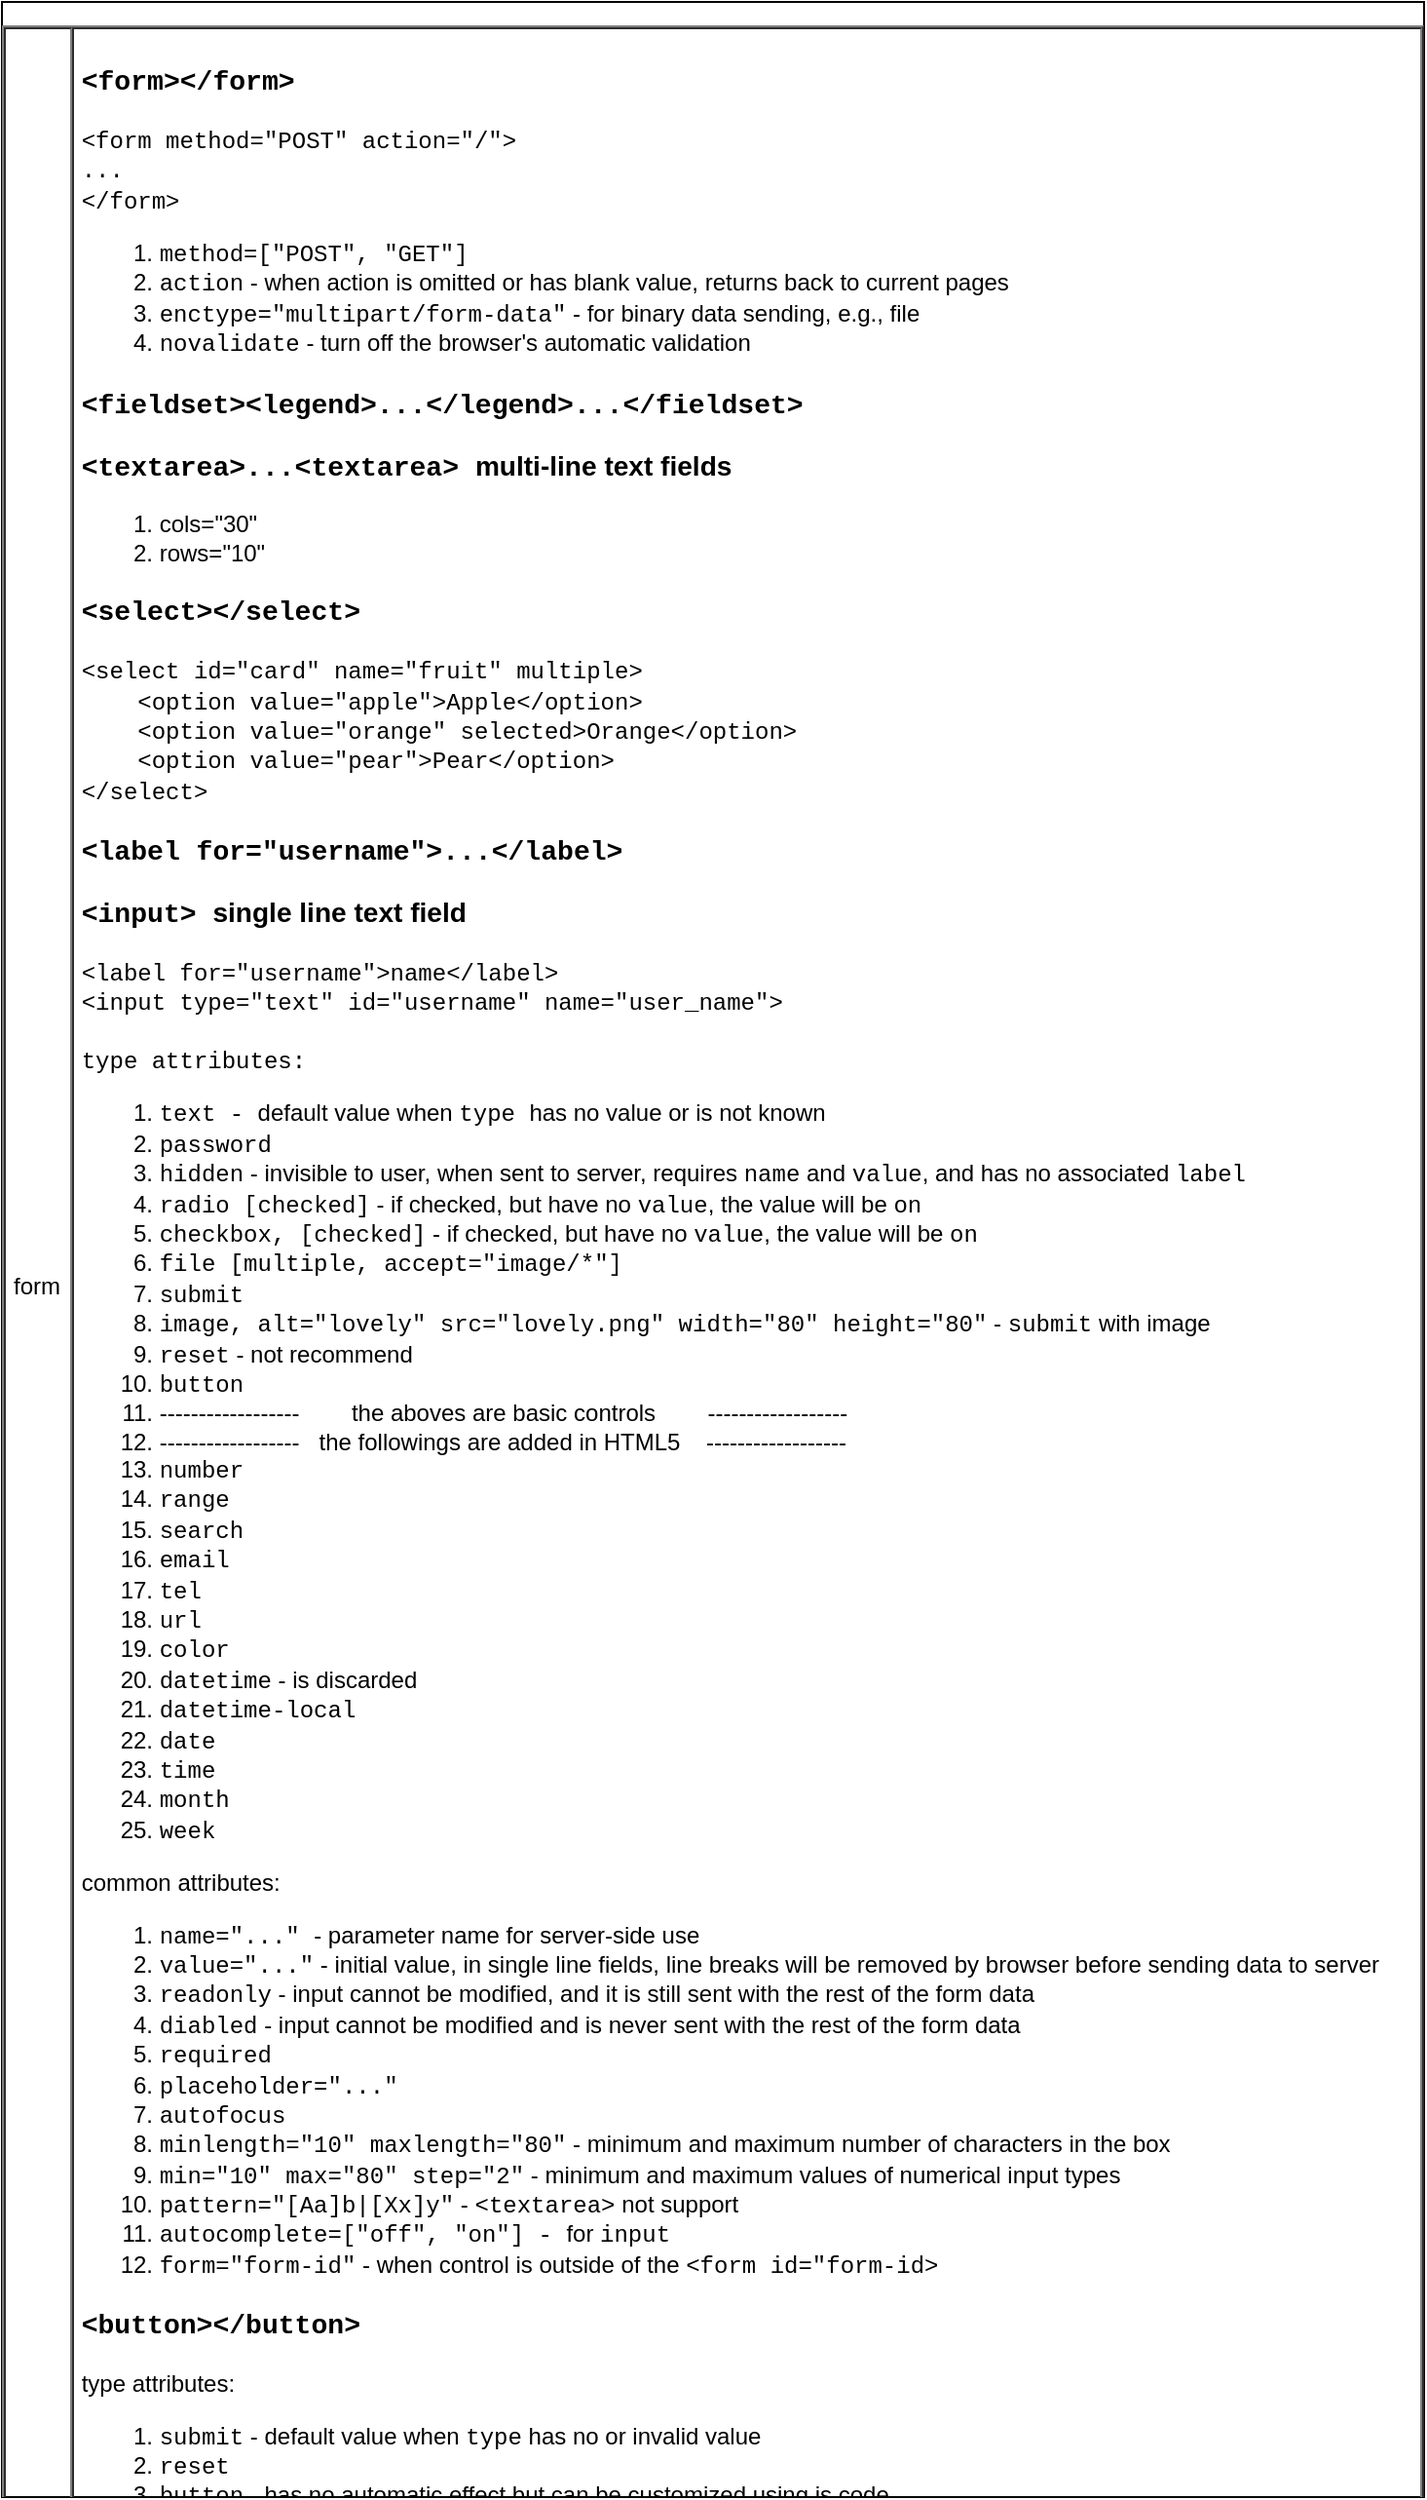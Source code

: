 <mxfile version="13.1.3">
    <diagram id="6hGFLwfOUW9BJ-s0fimq" name="html">
        <mxGraphModel dx="822" dy="480" grid="1" gridSize="10" guides="1" tooltips="1" connect="1" arrows="1" fold="1" page="1" pageScale="1" pageWidth="827" pageHeight="1169" math="0" shadow="0">
            <root>
                <mxCell id="0"/>
                <mxCell id="1" parent="0"/>
                <mxCell id="2" value="&lt;p&gt;&lt;/p&gt;&lt;table cellpadding=&quot;4&quot; cellspacing=&quot;0&quot; border=&quot;1&quot; style=&quot;font-size: 1em ; width: 100% ; height: 100%&quot;&gt;&lt;tbody&gt;&lt;tr&gt;&lt;td&gt;form&lt;br&gt;&lt;/td&gt;&lt;td&gt;&lt;h3&gt;&lt;font face=&quot;Courier New&quot;&gt;&amp;lt;form&amp;gt;&amp;lt;/form&amp;gt;&lt;/font&gt;&lt;/h3&gt;&lt;div&gt;&lt;font face=&quot;Courier New&quot;&gt;&amp;lt;form method=&quot;POST&quot; action=&quot;/&quot;&amp;gt;&lt;/font&gt;&lt;/div&gt;&lt;div&gt;&lt;font face=&quot;Courier New&quot;&gt;...&lt;/font&gt;&lt;/div&gt;&lt;div&gt;&lt;font face=&quot;Courier New&quot;&gt;&amp;lt;/form&amp;gt;&lt;/font&gt;&lt;/div&gt;&lt;div&gt;&lt;ol&gt;&lt;li&gt;&lt;font face=&quot;Courier New&quot;&gt;method=[&quot;POST&quot;, &quot;GET&quot;]&lt;/font&gt;&lt;/li&gt;&lt;li&gt;&lt;font face=&quot;Courier New&quot;&gt;action&lt;/font&gt;&amp;nbsp;- when action is omitted or has blank value, returns back to current pages&lt;/li&gt;&lt;li&gt;&lt;font face=&quot;Courier New&quot;&gt;enctype=&quot;multipart/form-data&quot;&lt;/font&gt;&amp;nbsp;- for binary data sending, e.g., file&lt;/li&gt;&lt;li&gt;&lt;font face=&quot;Courier New&quot;&gt;novalidate&lt;/font&gt; - turn off the browser's automatic validation&lt;/li&gt;&lt;/ol&gt;&lt;/div&gt;&lt;div&gt;&lt;h3&gt;&lt;font face=&quot;Courier New&quot;&gt;&amp;lt;fieldset&amp;gt;&amp;lt;legend&amp;gt;...&amp;lt;/legend&amp;gt;...&amp;lt;/fieldset&amp;gt;&lt;/font&gt;&lt;/h3&gt;&lt;/div&gt;&lt;h3&gt;&lt;font face=&quot;Courier New&quot;&gt;&amp;lt;textarea&amp;gt;...&amp;lt;textarea&amp;gt;&amp;nbsp;&lt;/font&gt;multi-line text fields&lt;/h3&gt;&lt;div&gt;&lt;ol&gt;&lt;li&gt;cols=&quot;30&quot;&lt;/li&gt;&lt;li&gt;rows=&quot;10&quot;&lt;/li&gt;&lt;/ol&gt;&lt;/div&gt;&lt;h3&gt;&lt;font face=&quot;Courier New&quot;&gt;&amp;lt;select&amp;gt;&amp;lt;/select&amp;gt;&lt;/font&gt;&lt;/h3&gt;&lt;div&gt;&lt;font face=&quot;Courier New&quot;&gt;&amp;lt;select id=&quot;card&quot; name=&quot;fruit&quot; multiple&amp;gt;&lt;/font&gt;&lt;/div&gt;&lt;div&gt;&lt;font face=&quot;Courier New&quot;&gt;&amp;nbsp; &amp;nbsp; &amp;lt;option value=&quot;apple&quot;&amp;gt;Apple&amp;lt;/option&amp;gt;&lt;/font&gt;&lt;/div&gt;&lt;div&gt;&lt;font face=&quot;Courier New&quot;&gt;&amp;nbsp; &amp;nbsp; &amp;lt;option value=&quot;orange&quot; selected&amp;gt;Orange&amp;lt;/option&amp;gt;&lt;/font&gt;&lt;/div&gt;&lt;div&gt;&lt;font face=&quot;Courier New&quot;&gt;&amp;nbsp; &amp;nbsp; &amp;lt;option value=&quot;pear&quot;&amp;gt;Pear&amp;lt;/option&amp;gt;&lt;/font&gt;&lt;/div&gt;&lt;div&gt;&lt;font face=&quot;Courier New&quot;&gt;&amp;lt;/select&amp;gt;&lt;br&gt;&lt;/font&gt;&lt;/div&gt;&lt;h3&gt;&lt;font face=&quot;Courier New&quot;&gt;&amp;lt;label for=&quot;username&quot;&amp;gt;...&amp;lt;/label&amp;gt;&lt;/font&gt;&lt;/h3&gt;&lt;h3&gt;&lt;font face=&quot;Courier New&quot;&gt;&amp;lt;input&amp;gt;&amp;nbsp;&lt;/font&gt;single line text field&lt;/h3&gt;&lt;div&gt;&lt;font face=&quot;Courier New&quot;&gt;&amp;lt;label for=&quot;username&quot;&amp;gt;name&amp;lt;/label&amp;gt;&lt;/font&gt;&lt;/div&gt;&lt;div&gt;&lt;font face=&quot;Courier New&quot;&gt;&amp;lt;input type=&quot;text&quot; id=&quot;username&quot; name=&quot;user_name&quot;&amp;gt;&lt;/font&gt;&lt;/div&gt;&lt;div&gt;&lt;div&gt;&lt;br&gt;&lt;/div&gt;&lt;div&gt;&lt;font face=&quot;Courier New&quot;&gt;type attributes:&lt;/font&gt;&lt;/div&gt;&lt;div&gt;&lt;ol&gt;&lt;li&gt;&lt;font face=&quot;Courier New&quot;&gt;text -&amp;nbsp;&lt;/font&gt;default value when &lt;font face=&quot;Courier New&quot;&gt;type &lt;/font&gt;has no value or is not known&lt;/li&gt;&lt;li&gt;&lt;span style=&quot;font-family: &amp;#34;courier new&amp;#34; ; font-size: 1em&quot;&gt;password&lt;/span&gt;&lt;br&gt;&lt;/li&gt;&lt;li&gt;&lt;font face=&quot;Courier New&quot;&gt;hidden&lt;/font&gt;&amp;nbsp;- invisible to user, when sent to server, requires&amp;nbsp;&lt;font face=&quot;Courier New&quot; style=&quot;font-size: 1em&quot;&gt;name&lt;/font&gt;&lt;span style=&quot;font-size: 1em&quot;&gt;&amp;nbsp;and&amp;nbsp;&lt;/span&gt;&lt;font face=&quot;Courier New&quot; style=&quot;font-size: 1em&quot;&gt;value&lt;/font&gt;&lt;span style=&quot;font-size: 1em&quot;&gt;, and has no associated&amp;nbsp;&lt;font face=&quot;Courier New&quot;&gt;label&lt;/font&gt;&lt;/span&gt;&lt;/li&gt;&lt;li&gt;&lt;font face=&quot;Courier New&quot;&gt;radio [&lt;/font&gt;&lt;font face=&quot;Courier New&quot; style=&quot;font-size: 1em&quot;&gt;checked]&lt;/font&gt;&lt;span style=&quot;font-size: 1em&quot;&gt;&amp;nbsp;- if checked, but have no&lt;/span&gt;&lt;span style=&quot;font-size: 1em&quot;&gt;&amp;nbsp;&lt;/span&gt;&lt;font face=&quot;Courier New&quot; style=&quot;font-size: 1em&quot;&gt;value&lt;/font&gt;&lt;span style=&quot;font-size: 1em&quot;&gt;, the value will be&amp;nbsp;&lt;/span&gt;&lt;font face=&quot;Courier New&quot; style=&quot;font-size: 1em&quot;&gt;on&lt;/font&gt;&lt;/li&gt;&lt;li&gt;&lt;font face=&quot;Courier New&quot;&gt;checkbox, [&lt;/font&gt;&lt;font face=&quot;Courier New&quot; style=&quot;font-size: 1em&quot;&gt;checked]&lt;/font&gt;&lt;span style=&quot;font-size: 1em&quot;&gt;&amp;nbsp;- if checked, but have no&lt;/span&gt;&lt;span style=&quot;font-size: 1em&quot;&gt;&amp;nbsp;&lt;/span&gt;&lt;font face=&quot;Courier New&quot; style=&quot;font-size: 1em&quot;&gt;value&lt;/font&gt;&lt;span style=&quot;font-size: 1em&quot;&gt;, the value will be&amp;nbsp;&lt;/span&gt;&lt;font face=&quot;Courier New&quot; style=&quot;font-size: 1em&quot;&gt;on&lt;/font&gt;&lt;/li&gt;&lt;li&gt;&lt;font face=&quot;Courier New&quot;&gt;file [multiple, accept=&quot;image/*&quot;]&lt;/font&gt;&lt;/li&gt;&lt;li&gt;&lt;font face=&quot;Courier New&quot;&gt;submit&lt;/font&gt;&lt;/li&gt;&lt;li&gt;&lt;font face=&quot;Courier New&quot;&gt;image,&amp;nbsp;alt=&quot;lovely&quot; src=&quot;lovely.png&quot; width=&quot;80&quot; height=&quot;80&quot;&lt;/font&gt; -&amp;nbsp;&lt;font face=&quot;Courier New&quot;&gt;submit&lt;/font&gt;&amp;nbsp;with image&lt;/li&gt;&lt;li&gt;&lt;font face=&quot;Courier New&quot;&gt;reset&lt;/font&gt;&amp;nbsp;- not recommend&lt;/li&gt;&lt;li&gt;&lt;font face=&quot;Courier New&quot;&gt;button&lt;/font&gt;&lt;/li&gt;&lt;li&gt;------------------&amp;nbsp; &amp;nbsp; &amp;nbsp; &amp;nbsp; the aboves are basic controls&amp;nbsp; &amp;nbsp; &amp;nbsp; &amp;nbsp; ------------------&lt;/li&gt;&lt;li&gt;------------------&amp;nbsp; &amp;nbsp;the followings are added in HTML5&amp;nbsp; &amp;nbsp; ------------------&lt;/li&gt;&lt;li&gt;&lt;font face=&quot;Courier New&quot;&gt;number&lt;/font&gt;&lt;/li&gt;&lt;li&gt;&lt;font face=&quot;Courier New&quot;&gt;range&lt;/font&gt;&lt;/li&gt;&lt;li&gt;&lt;font face=&quot;Courier New&quot;&gt;search&lt;/font&gt;&lt;/li&gt;&lt;li&gt;&lt;span style=&quot;font-family: &amp;#34;courier new&amp;#34; ; font-size: 1em&quot;&gt;email&lt;/span&gt;&lt;br&gt;&lt;/li&gt;&lt;li&gt;&lt;font face=&quot;Courier New&quot;&gt;tel&lt;/font&gt;&lt;/li&gt;&lt;li&gt;&lt;font face=&quot;Courier New&quot;&gt;url&lt;/font&gt;&lt;/li&gt;&lt;li&gt;&lt;font face=&quot;Courier New&quot;&gt;color&lt;/font&gt;&lt;/li&gt;&lt;li&gt;&lt;font face=&quot;Courier New&quot;&gt;datetime&lt;/font&gt;&amp;nbsp;- is discarded&lt;/li&gt;&lt;li&gt;&lt;font face=&quot;Courier New&quot;&gt;datetime-local&lt;/font&gt;&lt;/li&gt;&lt;li&gt;&lt;font face=&quot;Courier New&quot;&gt;date&lt;/font&gt;&lt;/li&gt;&lt;li&gt;&lt;font face=&quot;Courier New&quot;&gt;time&lt;/font&gt;&lt;/li&gt;&lt;li&gt;&lt;font face=&quot;Courier New&quot;&gt;month&lt;/font&gt;&lt;/li&gt;&lt;li&gt;&lt;font face=&quot;Courier New&quot;&gt;week&lt;/font&gt;&lt;/li&gt;&lt;/ol&gt;&lt;div&gt;common attributes:&lt;/div&gt;&lt;/div&gt;&lt;ol&gt;&lt;li&gt;&lt;font face=&quot;Courier New&quot; style=&quot;font-size: 1em&quot;&gt;name=&quot;...&quot; &lt;/font&gt;&lt;span style=&quot;font-size: 1em&quot;&gt;- parameter name for server-side use&lt;/span&gt;&lt;br&gt;&lt;/li&gt;&lt;li&gt;&lt;font face=&quot;Courier New&quot;&gt;value=&quot;...&quot;&lt;/font&gt; - initial value, in single line fields, line breaks will be removed by browser before sending data to server&lt;/li&gt;&lt;li&gt;&lt;font face=&quot;Courier New&quot;&gt;readonly&lt;/font&gt; - input cannot be modified, and it is still sent with the rest of the form data&lt;/li&gt;&lt;li&gt;&lt;font face=&quot;Courier New&quot;&gt;diabled&lt;/font&gt; - input cannot be modified and is never sent with the rest of the form data&lt;/li&gt;&lt;li&gt;&lt;font face=&quot;Courier New&quot;&gt;required&lt;/font&gt;&lt;/li&gt;&lt;li&gt;&lt;span style=&quot;font-family: &amp;#34;courier new&amp;#34; ; font-size: 1em&quot;&gt;placeholder=&quot;...&quot;&lt;/span&gt;&lt;br&gt;&lt;/li&gt;&lt;li&gt;&lt;span style=&quot;font-family: &amp;#34;courier new&amp;#34; ; font-size: 1em&quot;&gt;autofocus&lt;/span&gt;&lt;/li&gt;&lt;li&gt;&lt;font face=&quot;Courier New&quot;&gt;minlength=&quot;10&quot; maxlength=&quot;80&quot;&lt;/font&gt;&amp;nbsp;- minimum and maximum number of characters in the box&lt;/li&gt;&lt;li&gt;&lt;font face=&quot;Courier New&quot;&gt;min=&quot;10&quot; max=&quot;80&quot; step=&quot;2&quot;&lt;/font&gt;&amp;nbsp;- minimum and maximum values of numerical input types&lt;/li&gt;&lt;li&gt;&lt;font face=&quot;Courier New&quot;&gt;pattern=&quot;[Aa]b|[Xx]y&quot;&lt;/font&gt;&amp;nbsp;- &lt;font face=&quot;Courier New&quot;&gt;&amp;lt;textarea&amp;gt;&lt;/font&gt; not support&lt;/li&gt;&lt;li&gt;&lt;font face=&quot;Courier New&quot;&gt;autocomplete=[&quot;off&quot;, &quot;on&quot;] - &lt;/font&gt;for &lt;font face=&quot;Courier New&quot;&gt;input&lt;/font&gt;&lt;/li&gt;&lt;li&gt;&lt;font face=&quot;Courier New&quot;&gt;form=&quot;form-id&quot;&lt;/font&gt; - when control is outside of the &lt;font face=&quot;Courier New&quot;&gt;&amp;lt;form id=&quot;form-id&amp;gt;&lt;/font&gt;&lt;/li&gt;&lt;/ol&gt;&lt;h3&gt;&lt;font face=&quot;Courier New&quot;&gt;&amp;lt;button&amp;gt;&amp;lt;/button&amp;gt;&lt;/font&gt;&lt;/h3&gt;&lt;/div&gt;&lt;div&gt;type attributes:&lt;/div&gt;&lt;div&gt;&lt;ol&gt;&lt;li&gt;&lt;font face=&quot;Courier New&quot;&gt;submit&lt;/font&gt;&amp;nbsp;- default value when &lt;font face=&quot;Courier New&quot;&gt;type&lt;/font&gt; has no or invalid value&lt;/li&gt;&lt;li&gt;&lt;font face=&quot;Courier New&quot;&gt;reset&lt;/font&gt;&lt;/li&gt;&lt;li&gt;&lt;font face=&quot;Courier New&quot;&gt;button&lt;/font&gt; - has no automatic effect but can be customized using js code&lt;/li&gt;&lt;/ol&gt;&lt;/div&gt;&lt;/td&gt;&lt;/tr&gt;&lt;/tbody&gt;&lt;/table&gt;&lt;p&gt;&lt;/p&gt; " style="verticalAlign=top;align=left;overflow=fill;fontSize=12;fontFamily=Helvetica;html=1;spacing=2;" parent="1" vertex="1">
                    <mxGeometry x="20" y="30" width="730" height="1280" as="geometry"/>
                </mxCell>
            </root>
        </mxGraphModel>
    </diagram>
</mxfile>
